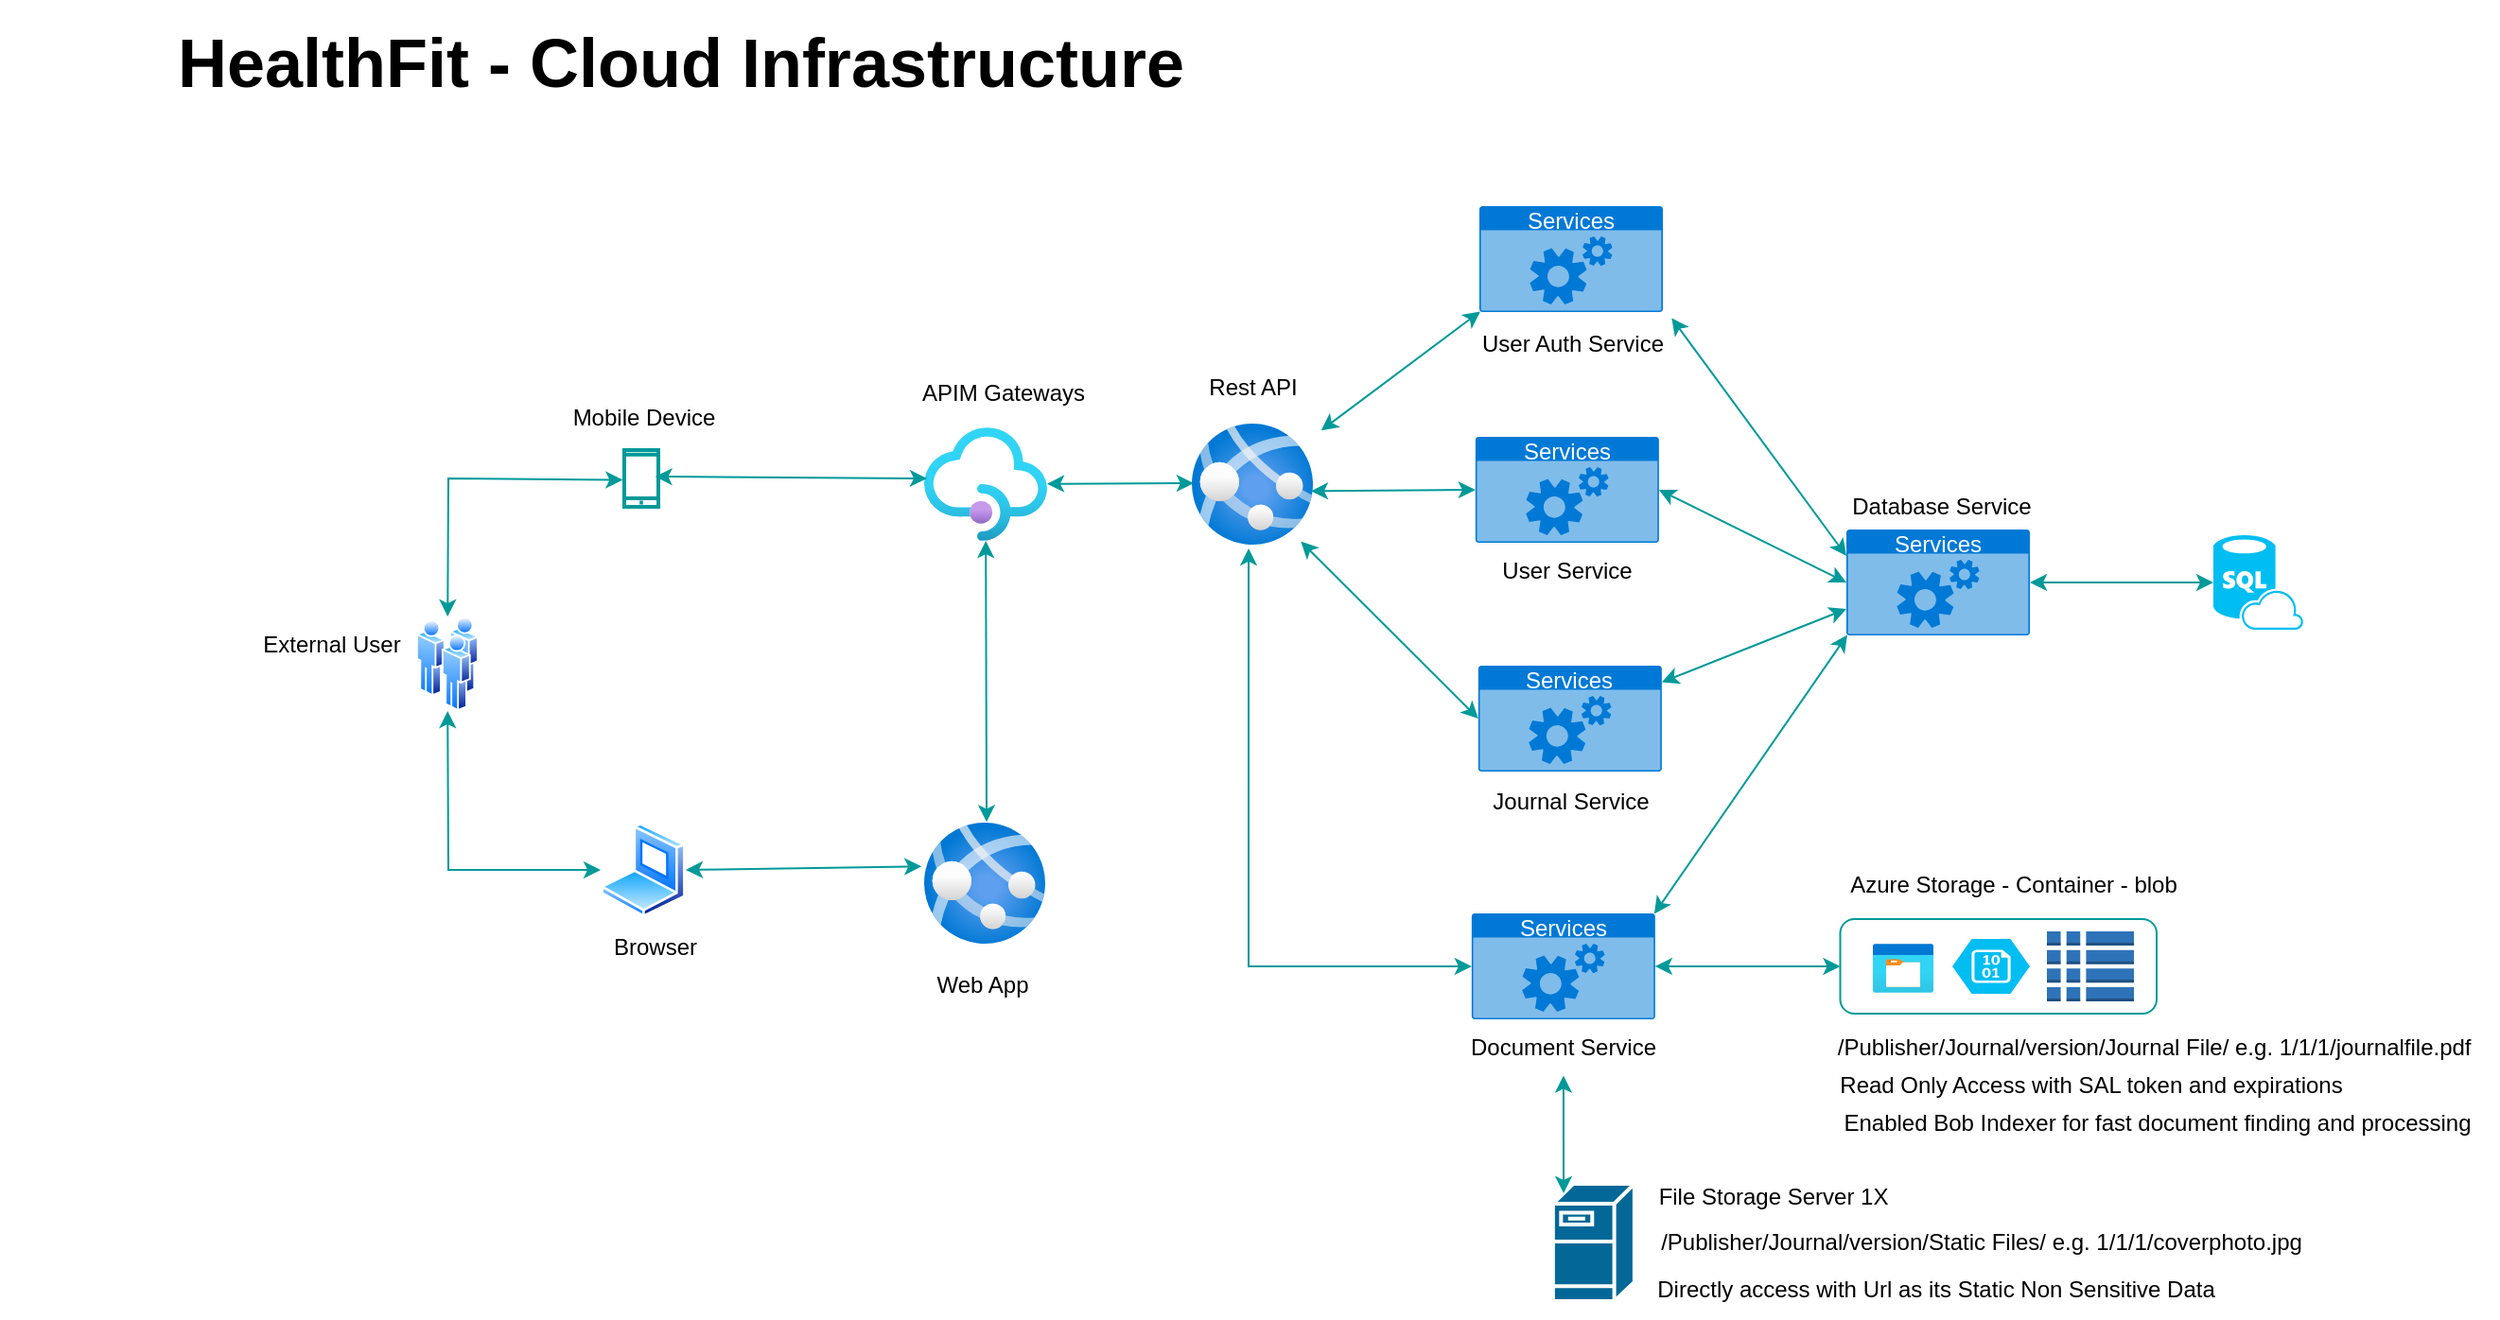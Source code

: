 <mxfile version="21.3.4" type="device">
  <diagram name="Page-1" id="9zt_uhlV35OjN0zecJz6">
    <mxGraphModel dx="2819" dy="832" grid="1" gridSize="10" guides="1" tooltips="1" connect="1" arrows="1" fold="1" page="1" pageScale="1" pageWidth="850" pageHeight="1100" math="0" shadow="0">
      <root>
        <mxCell id="0" />
        <mxCell id="1" parent="0" />
        <mxCell id="bHNSuGKCr-GM2xsOopNB-62" value="" style="endArrow=classic;startArrow=classic;html=1;rounded=0;fillColor=#3399FF;strokeColor=#009999;entryX=0;entryY=0.5;entryDx=0;entryDy=0;" parent="1" source="bHNSuGKCr-GM2xsOopNB-126" target="bHNSuGKCr-GM2xsOopNB-130" edge="1">
          <mxGeometry width="50" height="50" relative="1" as="geometry">
            <mxPoint x="40" y="536" as="sourcePoint" />
            <mxPoint x="80" y="580" as="targetPoint" />
            <Array as="points">
              <mxPoint x="87" y="500" />
            </Array>
          </mxGeometry>
        </mxCell>
        <mxCell id="bHNSuGKCr-GM2xsOopNB-126" value="" style="image;aspect=fixed;perimeter=ellipsePerimeter;html=1;align=center;shadow=0;dashed=0;spacingTop=3;image=img/lib/active_directory/users.svg;strokeColor=#009999;" parent="1" vertex="1">
          <mxGeometry x="70" y="366" width="33" height="50" as="geometry" />
        </mxCell>
        <mxCell id="bHNSuGKCr-GM2xsOopNB-134" value="" style="image;aspect=fixed;html=1;points=[];align=center;fontSize=12;image=img/lib/azure2/compute/App_Services.svg;" parent="1" vertex="1">
          <mxGeometry x="338.5" y="475" width="64" height="64" as="geometry" />
        </mxCell>
        <mxCell id="bHNSuGKCr-GM2xsOopNB-135" value="" style="image;aspect=fixed;html=1;points=[];align=center;fontSize=12;image=img/lib/azure2/compute/App_Services.svg;" parent="1" vertex="1">
          <mxGeometry x="480" y="264" width="64" height="64" as="geometry" />
        </mxCell>
        <mxCell id="bHNSuGKCr-GM2xsOopNB-136" value="" style="image;aspect=fixed;html=1;points=[];align=center;fontSize=12;image=img/lib/azure2/app_services/API_Management_Services.svg;" parent="1" vertex="1">
          <mxGeometry x="338.5" y="266" width="65" height="60" as="geometry" />
        </mxCell>
        <mxCell id="bHNSuGKCr-GM2xsOopNB-137" value="File Storage Server 1X" style="text;html=1;align=center;verticalAlign=middle;resizable=0;points=[];autosize=1;strokeColor=#;fillColor=none;" parent="1" vertex="1">
          <mxGeometry x="717.43" y="658" width="140" height="30" as="geometry" />
        </mxCell>
        <mxCell id="bHNSuGKCr-GM2xsOopNB-138" value="Directly access with Url as its Static Non Sensitive Data" style="text;html=1;align=center;verticalAlign=middle;resizable=0;points=[];autosize=1;strokeColor=#;fillColor=none;" parent="1" vertex="1">
          <mxGeometry x="713.43" y="706.5" width="320" height="30" as="geometry" />
        </mxCell>
        <mxCell id="bHNSuGKCr-GM2xsOopNB-139" value="" style="shape=mxgraph.cisco.servers.fileserver;html=1;pointerEvents=1;dashed=0;fillColor=#036897;strokeColor=#ffffff;strokeWidth=2;verticalLabelPosition=bottom;verticalAlign=top;align=center;outlineConnect=0;" parent="1" vertex="1">
          <mxGeometry x="670.93" y="666" width="43" height="62" as="geometry" />
        </mxCell>
        <mxCell id="bHNSuGKCr-GM2xsOopNB-140" value="/Publisher/Journal/version/Static Files/ e.g. 1/1/1/coverphoto.jpg" style="text;html=1;align=center;verticalAlign=middle;resizable=0;points=[];autosize=1;strokeColor=#;fillColor=none;" parent="1" vertex="1">
          <mxGeometry x="717.43" y="682" width="360" height="30" as="geometry" />
        </mxCell>
        <mxCell id="bHNSuGKCr-GM2xsOopNB-149" value="/Publisher/Journal/version/Journal File/ e.g. 1/1/1/journalfile.pdf&amp;nbsp;" style="text;html=1;align=center;verticalAlign=middle;resizable=0;points=[];autosize=1;strokeColor=#;fillColor=none;" parent="1" vertex="1">
          <mxGeometry x="810" y="578.75" width="360" height="30" as="geometry" />
        </mxCell>
        <mxCell id="bHNSuGKCr-GM2xsOopNB-151" value="Read Only Access with SAL token and expirations" style="text;html=1;align=center;verticalAlign=middle;resizable=0;points=[];autosize=1;strokeColor=#;fillColor=none;" parent="1" vertex="1">
          <mxGeometry x="810" y="598.75" width="290" height="30" as="geometry" />
        </mxCell>
        <mxCell id="bHNSuGKCr-GM2xsOopNB-157" value="Enabled Bob Indexer for fast document finding and processing" style="text;html=1;align=center;verticalAlign=middle;resizable=0;points=[];autosize=1;strokeColor=#;fillColor=none;" parent="1" vertex="1">
          <mxGeometry x="810" y="618.75" width="360" height="30" as="geometry" />
        </mxCell>
        <mxCell id="bHNSuGKCr-GM2xsOopNB-129" value="" style="html=1;verticalLabelPosition=bottom;align=center;labelBackgroundColor=#ffffff;verticalAlign=top;strokeWidth=2;strokeColor=#009999;shadow=0;dashed=0;shape=mxgraph.ios7.icons.smartphone;" parent="1" vertex="1">
          <mxGeometry x="180" y="278" width="18" height="30" as="geometry" />
        </mxCell>
        <mxCell id="bHNSuGKCr-GM2xsOopNB-130" value="" style="image;aspect=fixed;perimeter=ellipsePerimeter;html=1;align=center;shadow=0;dashed=0;spacingTop=3;image=img/lib/active_directory/laptop_client.svg;strokeColor=#009999;" parent="1" vertex="1">
          <mxGeometry x="167.5" y="475" width="45" height="50" as="geometry" />
        </mxCell>
        <mxCell id="bHNSuGKCr-GM2xsOopNB-172" value="Services" style="html=1;whiteSpace=wrap;strokeColor=none;fillColor=#0079D6;labelPosition=center;verticalLabelPosition=middle;verticalAlign=top;align=center;fontSize=12;outlineConnect=0;spacingTop=-6;fontColor=#FFFFFF;sketch=0;shape=mxgraph.sitemap.services;" parent="1" vertex="1">
          <mxGeometry x="631.43" y="392" width="97" height="56" as="geometry" />
        </mxCell>
        <mxCell id="bHNSuGKCr-GM2xsOopNB-185" value="Azure Storage - Container - blob" style="text;html=1;align=center;verticalAlign=middle;resizable=0;points=[];autosize=1;strokeColor=#;fillColor=none;" parent="1" vertex="1">
          <mxGeometry x="814" y="493" width="200" height="30" as="geometry" />
        </mxCell>
        <mxCell id="bHNSuGKCr-GM2xsOopNB-196" value="Services" style="html=1;whiteSpace=wrap;strokeColor=none;fillColor=#0079D6;labelPosition=center;verticalLabelPosition=middle;verticalAlign=top;align=center;fontSize=12;outlineConnect=0;spacingTop=-6;fontColor=#FFFFFF;sketch=0;shape=mxgraph.sitemap.services;" parent="1" vertex="1">
          <mxGeometry x="826" y="320" width="97" height="56" as="geometry" />
        </mxCell>
        <mxCell id="bHNSuGKCr-GM2xsOopNB-197" value="Database Service" style="text;html=1;align=center;verticalAlign=middle;resizable=0;points=[];autosize=1;strokeColor=#;fillColor=none;" parent="1" vertex="1">
          <mxGeometry x="816.25" y="293" width="120" height="30" as="geometry" />
        </mxCell>
        <mxCell id="bHNSuGKCr-GM2xsOopNB-190" value="Services" style="html=1;whiteSpace=wrap;strokeColor=none;fillColor=#0079D6;labelPosition=center;verticalLabelPosition=middle;verticalAlign=top;align=center;fontSize=12;outlineConnect=0;spacingTop=-6;fontColor=#FFFFFF;sketch=0;shape=mxgraph.sitemap.services;" parent="1" vertex="1">
          <mxGeometry x="629.93" y="271" width="97" height="56" as="geometry" />
        </mxCell>
        <mxCell id="bHNSuGKCr-GM2xsOopNB-191" value="User Service" style="text;html=1;align=center;verticalAlign=middle;resizable=0;points=[];autosize=1;strokeColor=#;fillColor=none;" parent="1" vertex="1">
          <mxGeometry x="633.43" y="327" width="90" height="30" as="geometry" />
        </mxCell>
        <mxCell id="bHNSuGKCr-GM2xsOopNB-198" value="Services" style="html=1;whiteSpace=wrap;strokeColor=none;fillColor=#0079D6;labelPosition=center;verticalLabelPosition=middle;verticalAlign=top;align=center;fontSize=12;outlineConnect=0;spacingTop=-6;fontColor=#FFFFFF;sketch=0;shape=mxgraph.sitemap.services;" parent="1" vertex="1">
          <mxGeometry x="632.0" y="149" width="97" height="56" as="geometry" />
        </mxCell>
        <mxCell id="bHNSuGKCr-GM2xsOopNB-199" value="User Auth Service" style="text;html=1;align=center;verticalAlign=middle;resizable=0;points=[];autosize=1;strokeColor=#;fillColor=none;" parent="1" vertex="1">
          <mxGeometry x="620.5" y="207" width="120" height="30" as="geometry" />
        </mxCell>
        <mxCell id="bHNSuGKCr-GM2xsOopNB-206" value="" style="verticalLabelPosition=bottom;html=1;verticalAlign=top;align=center;strokeColor=none;fillColor=#00BEF2;shape=mxgraph.azure.sql_database_sql_azure;" parent="1" vertex="1">
          <mxGeometry x="1020" y="323" width="47.5" height="50" as="geometry" />
        </mxCell>
        <mxCell id="XOguo-oPfblvn3olAEpq-1" value="&lt;font style=&quot;font-size: 36px;&quot;&gt;HealthFit - Cloud Infrastructure&lt;/font&gt;" style="text;html=1;strokeColor=none;fillColor=none;align=center;verticalAlign=middle;whiteSpace=wrap;rounded=0;fontStyle=1" parent="1" vertex="1">
          <mxGeometry x="-150" y="40" width="720" height="65" as="geometry" />
        </mxCell>
        <mxCell id="XOguo-oPfblvn3olAEpq-2" value="Services" style="html=1;whiteSpace=wrap;strokeColor=none;fillColor=#0079D6;labelPosition=center;verticalLabelPosition=middle;verticalAlign=top;align=center;fontSize=12;outlineConnect=0;spacingTop=-6;fontColor=#FFFFFF;sketch=0;shape=mxgraph.sitemap.services;" parent="1" vertex="1">
          <mxGeometry x="627.93" y="523" width="97" height="56" as="geometry" />
        </mxCell>
        <mxCell id="XOguo-oPfblvn3olAEpq-3" value="Journal Service" style="text;html=1;align=center;verticalAlign=middle;resizable=0;points=[];autosize=1;strokeColor=#;fillColor=none;" parent="1" vertex="1">
          <mxGeometry x="624.93" y="449" width="110" height="30" as="geometry" />
        </mxCell>
        <mxCell id="XOguo-oPfblvn3olAEpq-4" value="Document Service" style="text;html=1;align=center;verticalAlign=middle;resizable=0;points=[];autosize=1;strokeColor=#;fillColor=none;" parent="1" vertex="1">
          <mxGeometry x="616.43" y="578.75" width="120" height="30" as="geometry" />
        </mxCell>
        <mxCell id="XOguo-oPfblvn3olAEpq-6" value="" style="endArrow=classic;startArrow=classic;html=1;rounded=0;fillColor=#3399FF;strokeColor=#009999;entryX=-0.045;entryY=0.527;entryDx=0;entryDy=0;entryPerimeter=0;" parent="1" source="bHNSuGKCr-GM2xsOopNB-126" target="bHNSuGKCr-GM2xsOopNB-129" edge="1">
          <mxGeometry width="50" height="50" relative="1" as="geometry">
            <mxPoint x="150" y="322" as="sourcePoint" />
            <mxPoint x="190" y="366" as="targetPoint" />
            <Array as="points">
              <mxPoint x="87" y="293" />
            </Array>
          </mxGeometry>
        </mxCell>
        <mxCell id="XOguo-oPfblvn3olAEpq-7" value="" style="endArrow=classic;startArrow=classic;html=1;rounded=0;fillColor=#3399FF;strokeColor=#009999;exitX=0.904;exitY=0.467;exitDx=0;exitDy=0;exitPerimeter=0;entryX=0.023;entryY=0.45;entryDx=0;entryDy=0;entryPerimeter=0;" parent="1" source="bHNSuGKCr-GM2xsOopNB-129" target="bHNSuGKCr-GM2xsOopNB-136" edge="1">
          <mxGeometry width="50" height="50" relative="1" as="geometry">
            <mxPoint x="160" y="332" as="sourcePoint" />
            <mxPoint x="200" y="376" as="targetPoint" />
            <Array as="points" />
          </mxGeometry>
        </mxCell>
        <mxCell id="XOguo-oPfblvn3olAEpq-8" value="" style="endArrow=classic;startArrow=classic;html=1;rounded=0;fillColor=#3399FF;strokeColor=#009999;entryX=-0.022;entryY=0.361;entryDx=0;entryDy=0;entryPerimeter=0;exitX=1;exitY=0.5;exitDx=0;exitDy=0;" parent="1" source="bHNSuGKCr-GM2xsOopNB-130" target="bHNSuGKCr-GM2xsOopNB-134" edge="1">
          <mxGeometry width="50" height="50" relative="1" as="geometry">
            <mxPoint x="170" y="342" as="sourcePoint" />
            <mxPoint x="210" y="386" as="targetPoint" />
            <Array as="points" />
          </mxGeometry>
        </mxCell>
        <mxCell id="XOguo-oPfblvn3olAEpq-9" value="" style="endArrow=classic;startArrow=classic;html=1;rounded=0;fillColor=#3399FF;strokeColor=#009999;entryX=0.516;entryY=-0.005;entryDx=0;entryDy=0;entryPerimeter=0;" parent="1" source="bHNSuGKCr-GM2xsOopNB-136" target="bHNSuGKCr-GM2xsOopNB-134" edge="1">
          <mxGeometry width="50" height="50" relative="1" as="geometry">
            <mxPoint x="180" y="352" as="sourcePoint" />
            <mxPoint x="220" y="396" as="targetPoint" />
            <Array as="points" />
          </mxGeometry>
        </mxCell>
        <mxCell id="XOguo-oPfblvn3olAEpq-10" value="" style="endArrow=classic;startArrow=classic;html=1;rounded=0;fillColor=#3399FF;strokeColor=#009999;exitX=0.015;exitY=0.492;exitDx=0;exitDy=0;exitPerimeter=0;" parent="1" source="bHNSuGKCr-GM2xsOopNB-135" target="bHNSuGKCr-GM2xsOopNB-136" edge="1">
          <mxGeometry width="50" height="50" relative="1" as="geometry">
            <mxPoint x="190" y="362" as="sourcePoint" />
            <mxPoint x="230" y="406" as="targetPoint" />
            <Array as="points" />
          </mxGeometry>
        </mxCell>
        <mxCell id="XOguo-oPfblvn3olAEpq-11" value="" style="endArrow=classic;startArrow=classic;html=1;rounded=0;fillColor=#3399FF;strokeColor=#009999;exitX=0.469;exitY=1.031;exitDx=0;exitDy=0;exitPerimeter=0;entryX=0;entryY=0.5;entryDx=0;entryDy=0;entryPerimeter=0;" parent="1" source="bHNSuGKCr-GM2xsOopNB-135" target="XOguo-oPfblvn3olAEpq-2" edge="1">
          <mxGeometry width="50" height="50" relative="1" as="geometry">
            <mxPoint x="491" y="305" as="sourcePoint" />
            <mxPoint x="414" y="306" as="targetPoint" />
            <Array as="points">
              <mxPoint x="510" y="551" />
            </Array>
          </mxGeometry>
        </mxCell>
        <mxCell id="XOguo-oPfblvn3olAEpq-12" value="" style="endArrow=classic;startArrow=classic;html=1;rounded=0;fillColor=#3399FF;strokeColor=#009999;exitX=0;exitY=0.5;exitDx=0;exitDy=0;exitPerimeter=0;entryX=0.901;entryY=0.974;entryDx=0;entryDy=0;entryPerimeter=0;" parent="1" source="bHNSuGKCr-GM2xsOopNB-172" target="bHNSuGKCr-GM2xsOopNB-135" edge="1">
          <mxGeometry width="50" height="50" relative="1" as="geometry">
            <mxPoint x="501" y="315" as="sourcePoint" />
            <mxPoint x="424" y="316" as="targetPoint" />
            <Array as="points" />
          </mxGeometry>
        </mxCell>
        <mxCell id="XOguo-oPfblvn3olAEpq-13" value="" style="endArrow=classic;startArrow=classic;html=1;rounded=0;fillColor=#3399FF;strokeColor=#009999;exitX=0;exitY=0.5;exitDx=0;exitDy=0;exitPerimeter=0;entryX=0.984;entryY=0.557;entryDx=0;entryDy=0;entryPerimeter=0;" parent="1" source="bHNSuGKCr-GM2xsOopNB-190" target="bHNSuGKCr-GM2xsOopNB-135" edge="1">
          <mxGeometry width="50" height="50" relative="1" as="geometry">
            <mxPoint x="511" y="325" as="sourcePoint" />
            <mxPoint x="434" y="326" as="targetPoint" />
            <Array as="points" />
          </mxGeometry>
        </mxCell>
        <mxCell id="XOguo-oPfblvn3olAEpq-14" value="" style="endArrow=classic;startArrow=classic;html=1;rounded=0;fillColor=#3399FF;strokeColor=#009999;exitX=1.068;exitY=0.057;exitDx=0;exitDy=0;exitPerimeter=0;entryX=0.005;entryY=0.995;entryDx=0;entryDy=0;entryPerimeter=0;" parent="1" source="bHNSuGKCr-GM2xsOopNB-135" target="bHNSuGKCr-GM2xsOopNB-198" edge="1">
          <mxGeometry width="50" height="50" relative="1" as="geometry">
            <mxPoint x="521" y="335" as="sourcePoint" />
            <mxPoint x="444" y="336" as="targetPoint" />
            <Array as="points" />
          </mxGeometry>
        </mxCell>
        <mxCell id="XOguo-oPfblvn3olAEpq-15" value="" style="endArrow=classic;startArrow=classic;html=1;rounded=0;fillColor=#3399FF;strokeColor=#009999;entryX=0.13;entryY=0.08;entryDx=0;entryDy=0;entryPerimeter=0;" parent="1" source="XOguo-oPfblvn3olAEpq-4" target="bHNSuGKCr-GM2xsOopNB-139" edge="1">
          <mxGeometry width="50" height="50" relative="1" as="geometry">
            <mxPoint x="531" y="345" as="sourcePoint" />
            <mxPoint x="454" y="346" as="targetPoint" />
            <Array as="points" />
          </mxGeometry>
        </mxCell>
        <mxCell id="XOguo-oPfblvn3olAEpq-16" value="" style="endArrow=classic;startArrow=classic;html=1;rounded=0;fillColor=#3399FF;strokeColor=#009999;exitX=0;exitY=0.5;exitDx=0;exitDy=0;entryX=1;entryY=0.5;entryDx=0;entryDy=0;entryPerimeter=0;" parent="1" source="bHNSuGKCr-GM2xsOopNB-152" target="XOguo-oPfblvn3olAEpq-2" edge="1">
          <mxGeometry width="50" height="50" relative="1" as="geometry">
            <mxPoint x="541" y="355" as="sourcePoint" />
            <mxPoint x="464" y="356" as="targetPoint" />
            <Array as="points" />
          </mxGeometry>
        </mxCell>
        <mxCell id="XOguo-oPfblvn3olAEpq-17" value="" style="endArrow=classic;startArrow=classic;html=1;rounded=0;fillColor=#3399FF;strokeColor=#009999;exitX=0;exitY=0.25;exitDx=0;exitDy=0;exitPerimeter=0;entryX=0.943;entryY=0.04;entryDx=0;entryDy=0;entryPerimeter=0;" parent="1" source="bHNSuGKCr-GM2xsOopNB-196" target="bHNSuGKCr-GM2xsOopNB-199" edge="1">
          <mxGeometry width="50" height="50" relative="1" as="geometry">
            <mxPoint x="867" y="237" as="sourcePoint" />
            <mxPoint x="790" y="238" as="targetPoint" />
            <Array as="points" />
          </mxGeometry>
        </mxCell>
        <mxCell id="XOguo-oPfblvn3olAEpq-18" value="" style="endArrow=classic;startArrow=classic;html=1;rounded=0;fillColor=#3399FF;strokeColor=#009999;exitX=0;exitY=0.5;exitDx=0;exitDy=0;exitPerimeter=0;entryX=1;entryY=0.5;entryDx=0;entryDy=0;entryPerimeter=0;" parent="1" source="bHNSuGKCr-GM2xsOopNB-196" target="bHNSuGKCr-GM2xsOopNB-190" edge="1">
          <mxGeometry width="50" height="50" relative="1" as="geometry">
            <mxPoint x="777" y="366" as="sourcePoint" />
            <mxPoint x="700" y="367" as="targetPoint" />
            <Array as="points" />
          </mxGeometry>
        </mxCell>
        <mxCell id="XOguo-oPfblvn3olAEpq-19" value="" style="endArrow=classic;startArrow=classic;html=1;rounded=0;fillColor=#3399FF;strokeColor=#009999;exitX=0;exitY=0.75;exitDx=0;exitDy=0;exitPerimeter=0;" parent="1" source="bHNSuGKCr-GM2xsOopNB-196" target="bHNSuGKCr-GM2xsOopNB-172" edge="1">
          <mxGeometry width="50" height="50" relative="1" as="geometry">
            <mxPoint x="887" y="430" as="sourcePoint" />
            <mxPoint x="810" y="431" as="targetPoint" />
            <Array as="points" />
          </mxGeometry>
        </mxCell>
        <mxCell id="XOguo-oPfblvn3olAEpq-20" value="" style="endArrow=classic;startArrow=classic;html=1;rounded=0;fillColor=#3399FF;strokeColor=#009999;exitX=0.005;exitY=0.995;exitDx=0;exitDy=0;exitPerimeter=0;entryX=0.995;entryY=0.005;entryDx=0;entryDy=0;entryPerimeter=0;" parent="1" source="bHNSuGKCr-GM2xsOopNB-196" target="XOguo-oPfblvn3olAEpq-2" edge="1">
          <mxGeometry width="50" height="50" relative="1" as="geometry">
            <mxPoint x="826" y="473" as="sourcePoint" />
            <mxPoint x="749" y="474" as="targetPoint" />
            <Array as="points" />
          </mxGeometry>
        </mxCell>
        <mxCell id="XOguo-oPfblvn3olAEpq-21" value="" style="endArrow=classic;startArrow=classic;html=1;rounded=0;fillColor=#3399FF;strokeColor=#009999;exitX=0;exitY=0.5;exitDx=0;exitDy=0;exitPerimeter=0;entryX=1;entryY=0.5;entryDx=0;entryDy=0;entryPerimeter=0;" parent="1" source="bHNSuGKCr-GM2xsOopNB-206" target="bHNSuGKCr-GM2xsOopNB-196" edge="1">
          <mxGeometry width="50" height="50" relative="1" as="geometry">
            <mxPoint x="1042.25" y="419.47" as="sourcePoint" />
            <mxPoint x="965.25" y="420.47" as="targetPoint" />
            <Array as="points" />
          </mxGeometry>
        </mxCell>
        <mxCell id="XOguo-oPfblvn3olAEpq-25" value="" style="group" parent="1" vertex="1" connectable="0">
          <mxGeometry x="822.75" y="526" width="167.25" height="50" as="geometry" />
        </mxCell>
        <mxCell id="bHNSuGKCr-GM2xsOopNB-152" value="" style="rounded=1;whiteSpace=wrap;html=1;strokeColor=#009999;" parent="XOguo-oPfblvn3olAEpq-25" vertex="1">
          <mxGeometry width="167.25" height="50" as="geometry" />
        </mxCell>
        <mxCell id="XOguo-oPfblvn3olAEpq-22" value="" style="image;aspect=fixed;html=1;points=[];align=center;fontSize=12;image=img/lib/azure2/general/Storage_Container.svg;" parent="XOguo-oPfblvn3olAEpq-25" vertex="1">
          <mxGeometry x="17.25" y="13" width="32" height="26" as="geometry" />
        </mxCell>
        <mxCell id="XOguo-oPfblvn3olAEpq-23" value="" style="verticalLabelPosition=bottom;html=1;verticalAlign=top;align=center;strokeColor=none;fillColor=#00BEF2;shape=mxgraph.azure.storage_blob;" parent="XOguo-oPfblvn3olAEpq-25" vertex="1">
          <mxGeometry x="59.25" y="10.5" width="41" height="29" as="geometry" />
        </mxCell>
        <mxCell id="XOguo-oPfblvn3olAEpq-24" value="" style="outlineConnect=0;dashed=0;verticalLabelPosition=bottom;verticalAlign=top;align=center;html=1;shape=mxgraph.aws3.global_secondary_index;fillColor=#2E73B8;gradientColor=none;" parent="XOguo-oPfblvn3olAEpq-25" vertex="1">
          <mxGeometry x="109.25" y="6.5" width="46" height="37" as="geometry" />
        </mxCell>
        <mxCell id="XOguo-oPfblvn3olAEpq-26" value="External User" style="text;html=1;align=center;verticalAlign=middle;resizable=0;points=[];autosize=1;strokeColor=#;fillColor=none;" parent="1" vertex="1">
          <mxGeometry x="-25" y="366" width="100" height="30" as="geometry" />
        </mxCell>
        <mxCell id="XOguo-oPfblvn3olAEpq-27" value="Mobile Device" style="text;html=1;align=center;verticalAlign=middle;resizable=0;points=[];autosize=1;strokeColor=#;fillColor=none;" parent="1" vertex="1">
          <mxGeometry x="140" y="246" width="100" height="30" as="geometry" />
        </mxCell>
        <mxCell id="XOguo-oPfblvn3olAEpq-28" value="Browser" style="text;html=1;align=center;verticalAlign=middle;resizable=0;points=[];autosize=1;strokeColor=#;fillColor=none;" parent="1" vertex="1">
          <mxGeometry x="161" y="526" width="70" height="30" as="geometry" />
        </mxCell>
        <mxCell id="XOguo-oPfblvn3olAEpq-29" value="APIM Gateways" style="text;html=1;align=center;verticalAlign=middle;resizable=0;points=[];autosize=1;strokeColor=#;fillColor=none;" parent="1" vertex="1">
          <mxGeometry x="325" y="233" width="110" height="30" as="geometry" />
        </mxCell>
        <mxCell id="XOguo-oPfblvn3olAEpq-30" value="Web App" style="text;html=1;align=center;verticalAlign=middle;resizable=0;points=[];autosize=1;strokeColor=#;fillColor=none;" parent="1" vertex="1">
          <mxGeometry x="333.5" y="546" width="70" height="30" as="geometry" />
        </mxCell>
        <mxCell id="XOguo-oPfblvn3olAEpq-31" value="Rest API" style="text;html=1;align=center;verticalAlign=middle;resizable=0;points=[];autosize=1;strokeColor=#;fillColor=none;" parent="1" vertex="1">
          <mxGeometry x="477" y="230" width="70" height="30" as="geometry" />
        </mxCell>
      </root>
    </mxGraphModel>
  </diagram>
</mxfile>
